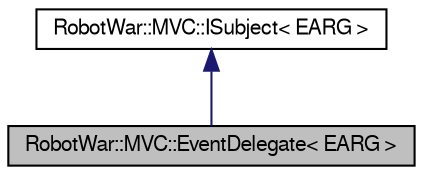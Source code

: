 digraph G
{
  edge [fontname="FreeSans",fontsize="10",labelfontname="FreeSans",labelfontsize="10"];
  node [fontname="FreeSans",fontsize="10",shape=record];
  Node1 [label="RobotWar::MVC::EventDelegate\< EARG \>",height=0.2,width=0.4,color="black", fillcolor="grey75", style="filled" fontcolor="black"];
  Node2 -> Node1 [dir=back,color="midnightblue",fontsize="10",style="solid",fontname="FreeSans"];
  Node2 [label="RobotWar::MVC::ISubject\< EARG \>",height=0.2,width=0.4,color="black", fillcolor="white", style="filled",URL="$class_robot_war_1_1_m_v_c_1_1_i_subject.html"];
}
